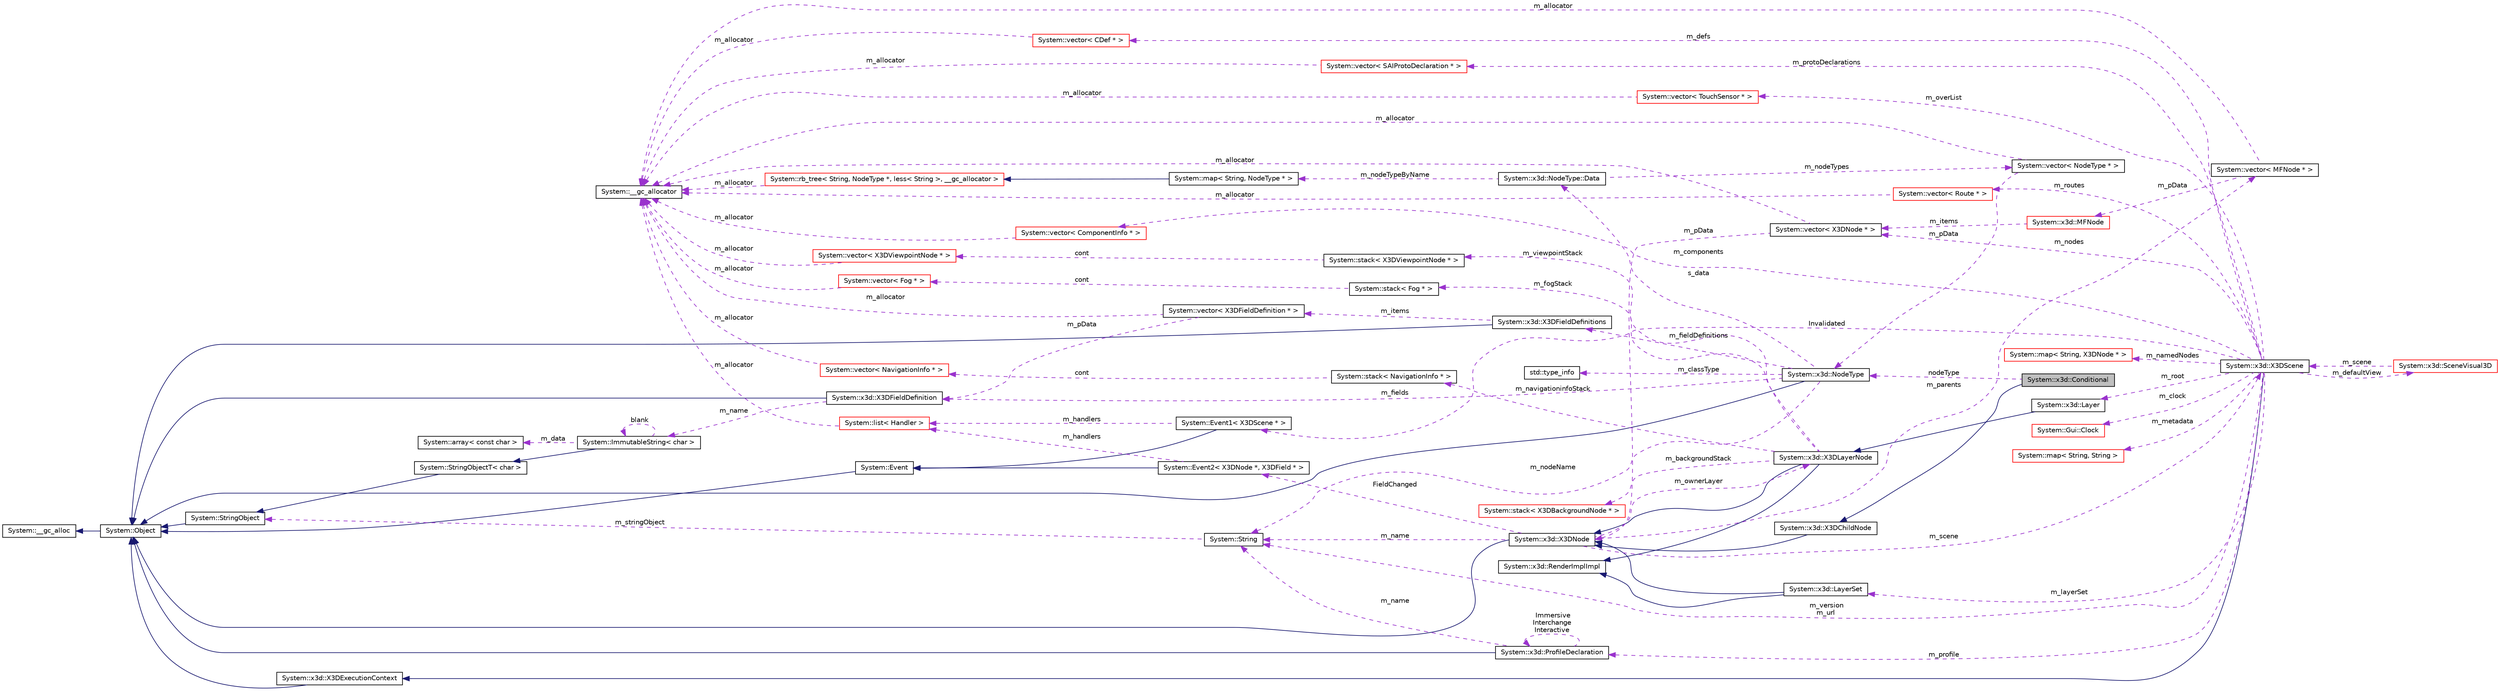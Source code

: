 digraph G
{
  edge [fontname="Helvetica",fontsize="10",labelfontname="Helvetica",labelfontsize="10"];
  node [fontname="Helvetica",fontsize="10",shape=record];
  rankdir="LR";
  Node1 [label="System::x3d::Conditional",height=0.2,width=0.4,color="black", fillcolor="grey75", style="filled" fontcolor="black"];
  Node2 -> Node1 [dir="back",color="midnightblue",fontsize="10",style="solid",fontname="Helvetica"];
  Node2 [label="System::x3d::X3DChildNode",height=0.2,width=0.4,color="black", fillcolor="white", style="filled",URL="$class_system_1_1x3d_1_1_x3_d_child_node.html"];
  Node3 -> Node2 [dir="back",color="midnightblue",fontsize="10",style="solid",fontname="Helvetica"];
  Node3 [label="System::x3d::X3DNode",height=0.2,width=0.4,color="black", fillcolor="white", style="filled",URL="$class_system_1_1x3d_1_1_x3_d_node.html"];
  Node4 -> Node3 [dir="back",color="midnightblue",fontsize="10",style="solid",fontname="Helvetica"];
  Node4 [label="System::Object",height=0.2,width=0.4,color="black", fillcolor="white", style="filled",URL="$class_system_1_1_object.html"];
  Node5 -> Node4 [dir="back",color="midnightblue",fontsize="10",style="solid",fontname="Helvetica"];
  Node5 [label="System::__gc_alloc",height=0.2,width=0.4,color="black", fillcolor="white", style="filled",URL="$class_system_1_1____gc__alloc.html"];
  Node6 -> Node3 [dir="back",color="darkorchid3",fontsize="10",style="dashed",label=" m_ownerLayer" ,fontname="Helvetica"];
  Node6 [label="System::x3d::X3DLayerNode",height=0.2,width=0.4,color="black", fillcolor="white", style="filled",URL="$class_system_1_1x3d_1_1_x3_d_layer_node.html"];
  Node3 -> Node6 [dir="back",color="midnightblue",fontsize="10",style="solid",fontname="Helvetica"];
  Node7 -> Node6 [dir="back",color="midnightblue",fontsize="10",style="solid",fontname="Helvetica"];
  Node7 [label="System::x3d::RenderImplImpl",height=0.2,width=0.4,color="black", fillcolor="white", style="filled",URL="$class_system_1_1x3d_1_1_render_impl_impl.html"];
  Node8 -> Node6 [dir="back",color="darkorchid3",fontsize="10",style="dashed",label=" m_navigationinfoStack" ,fontname="Helvetica"];
  Node8 [label="System::stack\< NavigationInfo * \>",height=0.2,width=0.4,color="black", fillcolor="white", style="filled",URL="$class_system_1_1stack.html"];
  Node9 -> Node8 [dir="back",color="darkorchid3",fontsize="10",style="dashed",label=" cont" ,fontname="Helvetica"];
  Node9 [label="System::vector\< NavigationInfo * \>",height=0.2,width=0.4,color="red", fillcolor="white", style="filled",URL="$class_system_1_1vector.html"];
  Node10 -> Node9 [dir="back",color="darkorchid3",fontsize="10",style="dashed",label=" m_allocator" ,fontname="Helvetica"];
  Node10 [label="System::__gc_allocator",height=0.2,width=0.4,color="black", fillcolor="white", style="filled",URL="$class_system_1_1____gc__allocator.html"];
  Node11 -> Node6 [dir="back",color="darkorchid3",fontsize="10",style="dashed",label=" m_viewpointStack" ,fontname="Helvetica"];
  Node11 [label="System::stack\< X3DViewpointNode * \>",height=0.2,width=0.4,color="black", fillcolor="white", style="filled",URL="$class_system_1_1stack.html"];
  Node12 -> Node11 [dir="back",color="darkorchid3",fontsize="10",style="dashed",label=" cont" ,fontname="Helvetica"];
  Node12 [label="System::vector\< X3DViewpointNode * \>",height=0.2,width=0.4,color="red", fillcolor="white", style="filled",URL="$class_system_1_1vector.html"];
  Node10 -> Node12 [dir="back",color="darkorchid3",fontsize="10",style="dashed",label=" m_allocator" ,fontname="Helvetica"];
  Node13 -> Node6 [dir="back",color="darkorchid3",fontsize="10",style="dashed",label=" m_fogStack" ,fontname="Helvetica"];
  Node13 [label="System::stack\< Fog * \>",height=0.2,width=0.4,color="black", fillcolor="white", style="filled",URL="$class_system_1_1stack.html"];
  Node14 -> Node13 [dir="back",color="darkorchid3",fontsize="10",style="dashed",label=" cont" ,fontname="Helvetica"];
  Node14 [label="System::vector\< Fog * \>",height=0.2,width=0.4,color="red", fillcolor="white", style="filled",URL="$class_system_1_1vector.html"];
  Node10 -> Node14 [dir="back",color="darkorchid3",fontsize="10",style="dashed",label=" m_allocator" ,fontname="Helvetica"];
  Node15 -> Node6 [dir="back",color="darkorchid3",fontsize="10",style="dashed",label=" m_backgroundStack" ,fontname="Helvetica"];
  Node15 [label="System::stack\< X3DBackgroundNode * \>",height=0.2,width=0.4,color="red", fillcolor="white", style="filled",URL="$class_system_1_1stack.html"];
  Node16 -> Node3 [dir="back",color="darkorchid3",fontsize="10",style="dashed",label=" m_parents" ,fontname="Helvetica"];
  Node16 [label="System::vector\< MFNode * \>",height=0.2,width=0.4,color="black", fillcolor="white", style="filled",URL="$class_system_1_1vector.html"];
  Node10 -> Node16 [dir="back",color="darkorchid3",fontsize="10",style="dashed",label=" m_allocator" ,fontname="Helvetica"];
  Node17 -> Node16 [dir="back",color="darkorchid3",fontsize="10",style="dashed",label=" m_pData" ,fontname="Helvetica"];
  Node17 [label="System::x3d::MFNode",height=0.2,width=0.4,color="red", fillcolor="white", style="filled",URL="$class_system_1_1x3d_1_1_m_f_node.html"];
  Node18 -> Node17 [dir="back",color="darkorchid3",fontsize="10",style="dashed",label=" m_items" ,fontname="Helvetica"];
  Node18 [label="System::vector\< X3DNode * \>",height=0.2,width=0.4,color="black", fillcolor="white", style="filled",URL="$class_system_1_1vector.html"];
  Node10 -> Node18 [dir="back",color="darkorchid3",fontsize="10",style="dashed",label=" m_allocator" ,fontname="Helvetica"];
  Node3 -> Node18 [dir="back",color="darkorchid3",fontsize="10",style="dashed",label=" m_pData" ,fontname="Helvetica"];
  Node19 -> Node3 [dir="back",color="darkorchid3",fontsize="10",style="dashed",label=" m_scene" ,fontname="Helvetica"];
  Node19 [label="System::x3d::X3DScene",height=0.2,width=0.4,color="black", fillcolor="white", style="filled",URL="$class_system_1_1x3d_1_1_x3_d_scene.html"];
  Node20 -> Node19 [dir="back",color="midnightblue",fontsize="10",style="solid",fontname="Helvetica"];
  Node20 [label="System::x3d::X3DExecutionContext",height=0.2,width=0.4,color="black", fillcolor="white", style="filled",URL="$class_system_1_1x3d_1_1_x3_d_execution_context.html"];
  Node4 -> Node20 [dir="back",color="midnightblue",fontsize="10",style="solid",fontname="Helvetica"];
  Node21 -> Node19 [dir="back",color="darkorchid3",fontsize="10",style="dashed",label=" m_defs" ,fontname="Helvetica"];
  Node21 [label="System::vector\< CDef * \>",height=0.2,width=0.4,color="red", fillcolor="white", style="filled",URL="$class_system_1_1vector.html"];
  Node10 -> Node21 [dir="back",color="darkorchid3",fontsize="10",style="dashed",label=" m_allocator" ,fontname="Helvetica"];
  Node22 -> Node19 [dir="back",color="darkorchid3",fontsize="10",style="dashed",label=" m_protoDeclarations" ,fontname="Helvetica"];
  Node22 [label="System::vector\< SAIProtoDeclaration * \>",height=0.2,width=0.4,color="red", fillcolor="white", style="filled",URL="$class_system_1_1vector.html"];
  Node10 -> Node22 [dir="back",color="darkorchid3",fontsize="10",style="dashed",label=" m_allocator" ,fontname="Helvetica"];
  Node23 -> Node19 [dir="back",color="darkorchid3",fontsize="10",style="dashed",label=" Invalidated" ,fontname="Helvetica"];
  Node23 [label="System::Event1\< X3DScene * \>",height=0.2,width=0.4,color="black", fillcolor="white", style="filled",URL="$class_system_1_1_event1.html"];
  Node24 -> Node23 [dir="back",color="midnightblue",fontsize="10",style="solid",fontname="Helvetica"];
  Node24 [label="System::Event",height=0.2,width=0.4,color="black", fillcolor="white", style="filled",URL="$class_system_1_1_event.html"];
  Node4 -> Node24 [dir="back",color="midnightblue",fontsize="10",style="solid",fontname="Helvetica"];
  Node25 -> Node23 [dir="back",color="darkorchid3",fontsize="10",style="dashed",label=" m_handlers" ,fontname="Helvetica"];
  Node25 [label="System::list\< Handler \>",height=0.2,width=0.4,color="red", fillcolor="white", style="filled",URL="$class_system_1_1list.html"];
  Node10 -> Node25 [dir="back",color="darkorchid3",fontsize="10",style="dashed",label=" m_allocator" ,fontname="Helvetica"];
  Node26 -> Node19 [dir="back",color="darkorchid3",fontsize="10",style="dashed",label=" m_namedNodes" ,fontname="Helvetica"];
  Node26 [label="System::map\< String, X3DNode * \>",height=0.2,width=0.4,color="red", fillcolor="white", style="filled",URL="$class_system_1_1map.html"];
  Node27 -> Node19 [dir="back",color="darkorchid3",fontsize="10",style="dashed",label=" m_clock" ,fontname="Helvetica"];
  Node27 [label="System::Gui::Clock",height=0.2,width=0.4,color="red", fillcolor="white", style="filled",URL="$class_system_1_1_gui_1_1_clock.html"];
  Node18 -> Node19 [dir="back",color="darkorchid3",fontsize="10",style="dashed",label=" m_nodes" ,fontname="Helvetica"];
  Node28 -> Node19 [dir="back",color="darkorchid3",fontsize="10",style="dashed",label=" m_overList" ,fontname="Helvetica"];
  Node28 [label="System::vector\< TouchSensor * \>",height=0.2,width=0.4,color="red", fillcolor="white", style="filled",URL="$class_system_1_1vector.html"];
  Node10 -> Node28 [dir="back",color="darkorchid3",fontsize="10",style="dashed",label=" m_allocator" ,fontname="Helvetica"];
  Node29 -> Node19 [dir="back",color="darkorchid3",fontsize="10",style="dashed",label=" m_metadata" ,fontname="Helvetica"];
  Node29 [label="System::map\< String, String \>",height=0.2,width=0.4,color="red", fillcolor="white", style="filled",URL="$class_system_1_1map.html"];
  Node30 -> Node19 [dir="back",color="darkorchid3",fontsize="10",style="dashed",label=" m_routes" ,fontname="Helvetica"];
  Node30 [label="System::vector\< Route * \>",height=0.2,width=0.4,color="red", fillcolor="white", style="filled",URL="$class_system_1_1vector.html"];
  Node10 -> Node30 [dir="back",color="darkorchid3",fontsize="10",style="dashed",label=" m_allocator" ,fontname="Helvetica"];
  Node31 -> Node19 [dir="back",color="darkorchid3",fontsize="10",style="dashed",label=" m_version\nm_url" ,fontname="Helvetica"];
  Node31 [label="System::String",height=0.2,width=0.4,color="black", fillcolor="white", style="filled",URL="$class_system_1_1_string.html"];
  Node32 -> Node31 [dir="back",color="darkorchid3",fontsize="10",style="dashed",label=" m_stringObject" ,fontname="Helvetica"];
  Node32 [label="System::StringObject",height=0.2,width=0.4,color="black", fillcolor="white", style="filled",URL="$class_system_1_1_string_object.html"];
  Node4 -> Node32 [dir="back",color="midnightblue",fontsize="10",style="solid",fontname="Helvetica"];
  Node33 -> Node19 [dir="back",color="darkorchid3",fontsize="10",style="dashed",label=" m_profile" ,fontname="Helvetica"];
  Node33 [label="System::x3d::ProfileDeclaration",height=0.2,width=0.4,color="black", fillcolor="white", style="filled",URL="$class_system_1_1x3d_1_1_profile_declaration.html"];
  Node4 -> Node33 [dir="back",color="midnightblue",fontsize="10",style="solid",fontname="Helvetica"];
  Node31 -> Node33 [dir="back",color="darkorchid3",fontsize="10",style="dashed",label=" m_name" ,fontname="Helvetica"];
  Node33 -> Node33 [dir="back",color="darkorchid3",fontsize="10",style="dashed",label=" Immersive\nInterchange\nInteractive" ,fontname="Helvetica"];
  Node34 -> Node19 [dir="back",color="darkorchid3",fontsize="10",style="dashed",label=" m_defaultView" ,fontname="Helvetica"];
  Node34 [label="System::x3d::SceneVisual3D",height=0.2,width=0.4,color="red", fillcolor="white", style="filled",URL="$class_system_1_1x3d_1_1_scene_visual3_d.html"];
  Node19 -> Node34 [dir="back",color="darkorchid3",fontsize="10",style="dashed",label=" m_scene" ,fontname="Helvetica"];
  Node35 -> Node19 [dir="back",color="darkorchid3",fontsize="10",style="dashed",label=" m_layerSet" ,fontname="Helvetica"];
  Node35 [label="System::x3d::LayerSet",height=0.2,width=0.4,color="black", fillcolor="white", style="filled",URL="$class_system_1_1x3d_1_1_layer_set.html"];
  Node3 -> Node35 [dir="back",color="midnightblue",fontsize="10",style="solid",fontname="Helvetica"];
  Node7 -> Node35 [dir="back",color="midnightblue",fontsize="10",style="solid",fontname="Helvetica"];
  Node36 -> Node19 [dir="back",color="darkorchid3",fontsize="10",style="dashed",label=" m_components" ,fontname="Helvetica"];
  Node36 [label="System::vector\< ComponentInfo * \>",height=0.2,width=0.4,color="red", fillcolor="white", style="filled",URL="$class_system_1_1vector.html"];
  Node10 -> Node36 [dir="back",color="darkorchid3",fontsize="10",style="dashed",label=" m_allocator" ,fontname="Helvetica"];
  Node37 -> Node19 [dir="back",color="darkorchid3",fontsize="10",style="dashed",label=" m_root" ,fontname="Helvetica"];
  Node37 [label="System::x3d::Layer",height=0.2,width=0.4,color="black", fillcolor="white", style="filled",URL="$class_system_1_1x3d_1_1_layer.html"];
  Node6 -> Node37 [dir="back",color="midnightblue",fontsize="10",style="solid",fontname="Helvetica"];
  Node31 -> Node3 [dir="back",color="darkorchid3",fontsize="10",style="dashed",label=" m_name" ,fontname="Helvetica"];
  Node38 -> Node3 [dir="back",color="darkorchid3",fontsize="10",style="dashed",label=" FieldChanged" ,fontname="Helvetica"];
  Node38 [label="System::Event2\< X3DNode *, X3DField * \>",height=0.2,width=0.4,color="black", fillcolor="white", style="filled",URL="$class_system_1_1_event2.html"];
  Node24 -> Node38 [dir="back",color="midnightblue",fontsize="10",style="solid",fontname="Helvetica"];
  Node25 -> Node38 [dir="back",color="darkorchid3",fontsize="10",style="dashed",label=" m_handlers" ,fontname="Helvetica"];
  Node39 -> Node1 [dir="back",color="darkorchid3",fontsize="10",style="dashed",label=" nodeType" ,fontname="Helvetica"];
  Node39 [label="System::x3d::NodeType",height=0.2,width=0.4,color="black", fillcolor="white", style="filled",URL="$class_system_1_1x3d_1_1_node_type.html"];
  Node4 -> Node39 [dir="back",color="midnightblue",fontsize="10",style="solid",fontname="Helvetica"];
  Node40 -> Node39 [dir="back",color="darkorchid3",fontsize="10",style="dashed",label=" s_data" ,fontname="Helvetica"];
  Node40 [label="System::x3d::NodeType::Data",height=0.2,width=0.4,color="black", fillcolor="white", style="filled",URL="$class_system_1_1x3d_1_1_node_type_1_1_data.html"];
  Node41 -> Node40 [dir="back",color="darkorchid3",fontsize="10",style="dashed",label=" m_nodeTypeByName" ,fontname="Helvetica"];
  Node41 [label="System::map\< String, NodeType * \>",height=0.2,width=0.4,color="black", fillcolor="white", style="filled",URL="$class_system_1_1map.html"];
  Node42 -> Node41 [dir="back",color="midnightblue",fontsize="10",style="solid",fontname="Helvetica"];
  Node42 [label="System::rb_tree\< String, NodeType *, less\< String \>, __gc_allocator \>",height=0.2,width=0.4,color="red", fillcolor="white", style="filled",URL="$class_system_1_1rb__tree.html"];
  Node10 -> Node42 [dir="back",color="darkorchid3",fontsize="10",style="dashed",label=" m_allocator" ,fontname="Helvetica"];
  Node43 -> Node40 [dir="back",color="darkorchid3",fontsize="10",style="dashed",label=" m_nodeTypes" ,fontname="Helvetica"];
  Node43 [label="System::vector\< NodeType * \>",height=0.2,width=0.4,color="black", fillcolor="white", style="filled",URL="$class_system_1_1vector.html"];
  Node10 -> Node43 [dir="back",color="darkorchid3",fontsize="10",style="dashed",label=" m_allocator" ,fontname="Helvetica"];
  Node39 -> Node43 [dir="back",color="darkorchid3",fontsize="10",style="dashed",label=" m_pData" ,fontname="Helvetica"];
  Node44 -> Node39 [dir="back",color="darkorchid3",fontsize="10",style="dashed",label=" m_fields" ,fontname="Helvetica"];
  Node44 [label="System::x3d::X3DFieldDefinition",height=0.2,width=0.4,color="black", fillcolor="white", style="filled",URL="$class_system_1_1x3d_1_1_x3_d_field_definition.html"];
  Node4 -> Node44 [dir="back",color="midnightblue",fontsize="10",style="solid",fontname="Helvetica"];
  Node45 -> Node44 [dir="back",color="darkorchid3",fontsize="10",style="dashed",label=" m_name" ,fontname="Helvetica"];
  Node45 [label="System::ImmutableString\< char \>",height=0.2,width=0.4,color="black", fillcolor="white", style="filled",URL="$class_system_1_1_immutable_string.html"];
  Node46 -> Node45 [dir="back",color="midnightblue",fontsize="10",style="solid",fontname="Helvetica"];
  Node46 [label="System::StringObjectT\< char \>",height=0.2,width=0.4,color="black", fillcolor="white", style="filled",URL="$class_system_1_1_string_object_t.html"];
  Node32 -> Node46 [dir="back",color="midnightblue",fontsize="10",style="solid",fontname="Helvetica"];
  Node45 -> Node45 [dir="back",color="darkorchid3",fontsize="10",style="dashed",label=" blank" ,fontname="Helvetica"];
  Node47 -> Node45 [dir="back",color="darkorchid3",fontsize="10",style="dashed",label=" m_data" ,fontname="Helvetica"];
  Node47 [label="System::array\< const char \>",height=0.2,width=0.4,color="black", fillcolor="white", style="filled",URL="$class_system_1_1array.html"];
  Node31 -> Node39 [dir="back",color="darkorchid3",fontsize="10",style="dashed",label=" m_nodeName" ,fontname="Helvetica"];
  Node48 -> Node39 [dir="back",color="darkorchid3",fontsize="10",style="dashed",label=" m_classType" ,fontname="Helvetica"];
  Node48 [label="std::type_info",height=0.2,width=0.4,color="black", fillcolor="white", style="filled",URL="$classstd_1_1type__info.html",tooltip="Part of RTTI."];
  Node49 -> Node39 [dir="back",color="darkorchid3",fontsize="10",style="dashed",label=" m_fieldDefinitions" ,fontname="Helvetica"];
  Node49 [label="System::x3d::X3DFieldDefinitions",height=0.2,width=0.4,color="black", fillcolor="white", style="filled",URL="$class_system_1_1x3d_1_1_x3_d_field_definitions.html"];
  Node4 -> Node49 [dir="back",color="midnightblue",fontsize="10",style="solid",fontname="Helvetica"];
  Node50 -> Node49 [dir="back",color="darkorchid3",fontsize="10",style="dashed",label=" m_items" ,fontname="Helvetica"];
  Node50 [label="System::vector\< X3DFieldDefinition * \>",height=0.2,width=0.4,color="black", fillcolor="white", style="filled",URL="$class_system_1_1vector.html"];
  Node10 -> Node50 [dir="back",color="darkorchid3",fontsize="10",style="dashed",label=" m_allocator" ,fontname="Helvetica"];
  Node44 -> Node50 [dir="back",color="darkorchid3",fontsize="10",style="dashed",label=" m_pData" ,fontname="Helvetica"];
}

